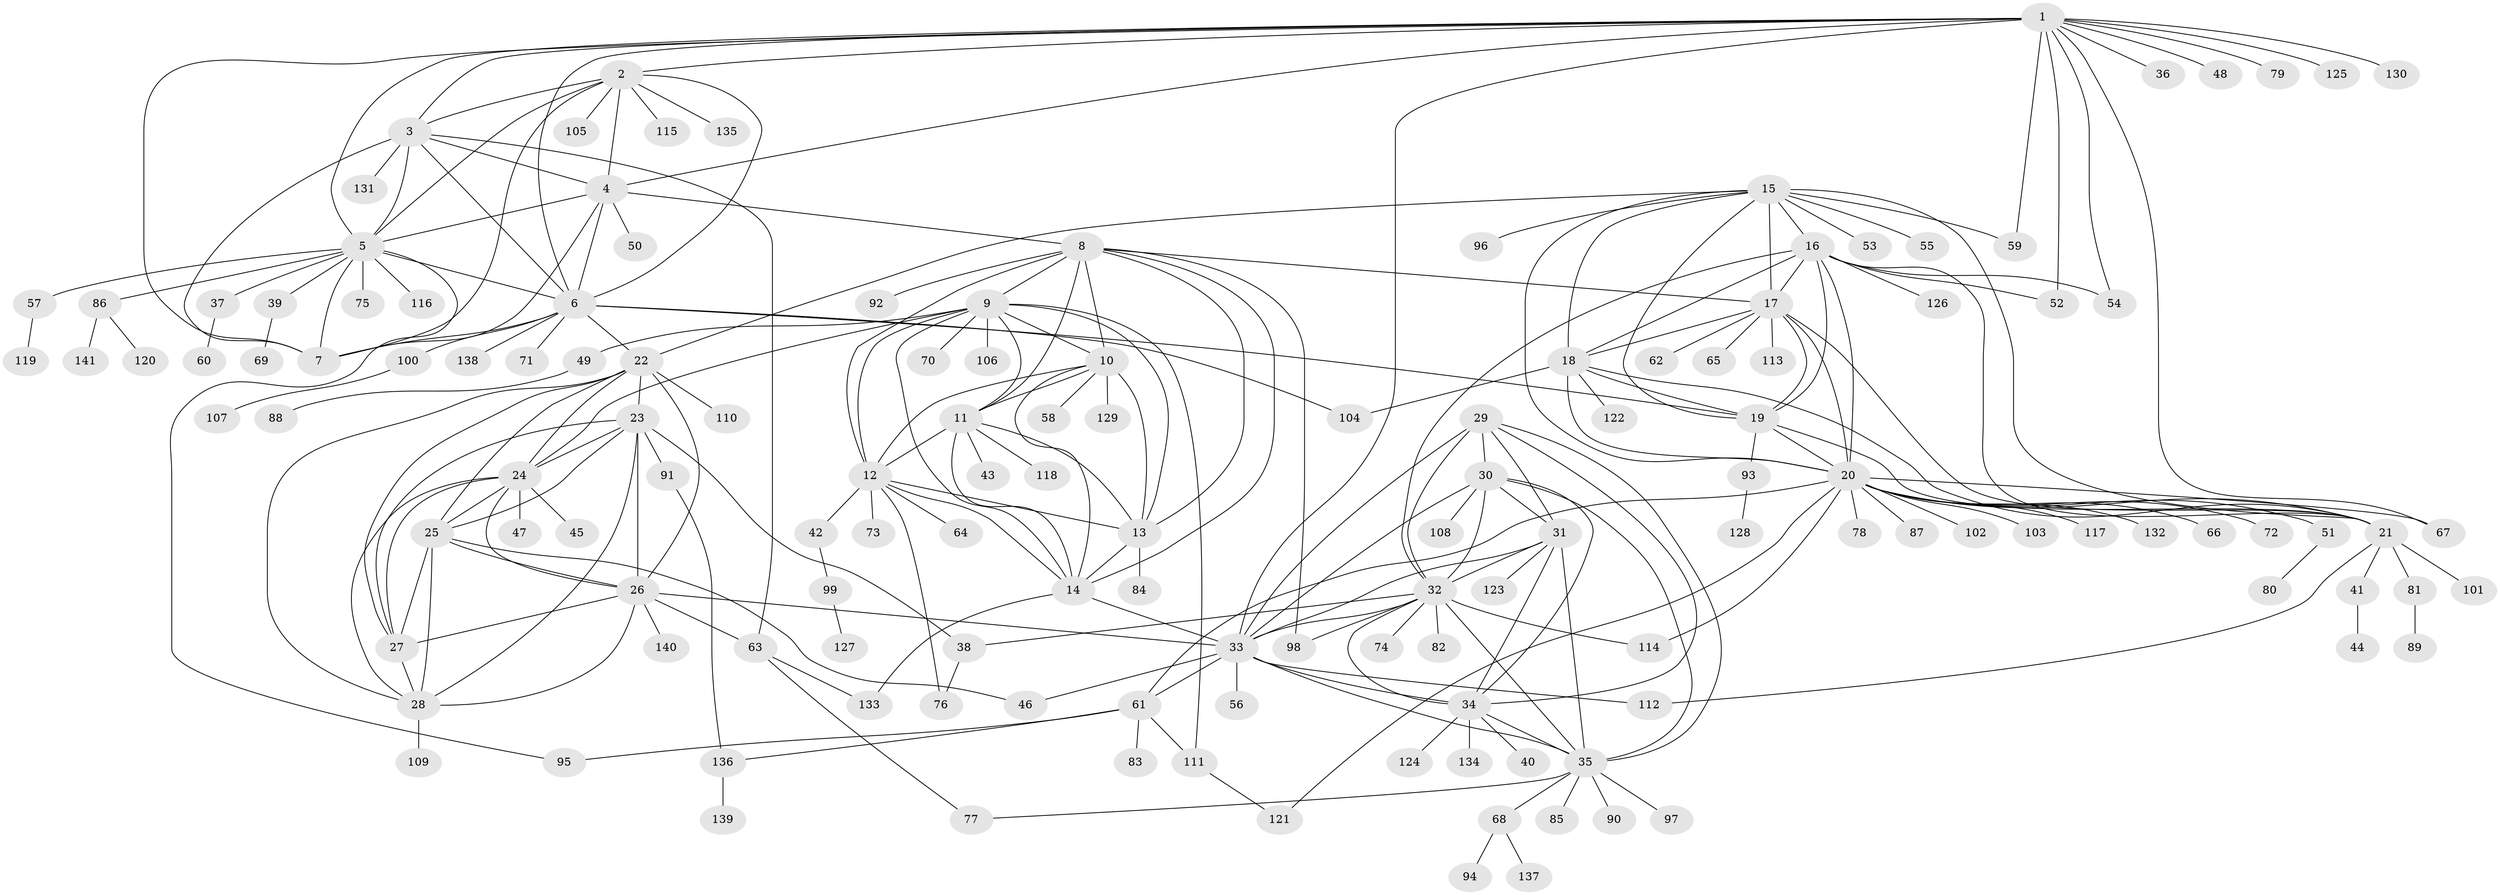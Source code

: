 // Generated by graph-tools (version 1.1) at 2025/54/03/09/25 04:54:37]
// undirected, 141 vertices, 240 edges
graph export_dot {
graph [start="1"]
  node [color=gray90,style=filled];
  1;
  2;
  3;
  4;
  5;
  6;
  7;
  8;
  9;
  10;
  11;
  12;
  13;
  14;
  15;
  16;
  17;
  18;
  19;
  20;
  21;
  22;
  23;
  24;
  25;
  26;
  27;
  28;
  29;
  30;
  31;
  32;
  33;
  34;
  35;
  36;
  37;
  38;
  39;
  40;
  41;
  42;
  43;
  44;
  45;
  46;
  47;
  48;
  49;
  50;
  51;
  52;
  53;
  54;
  55;
  56;
  57;
  58;
  59;
  60;
  61;
  62;
  63;
  64;
  65;
  66;
  67;
  68;
  69;
  70;
  71;
  72;
  73;
  74;
  75;
  76;
  77;
  78;
  79;
  80;
  81;
  82;
  83;
  84;
  85;
  86;
  87;
  88;
  89;
  90;
  91;
  92;
  93;
  94;
  95;
  96;
  97;
  98;
  99;
  100;
  101;
  102;
  103;
  104;
  105;
  106;
  107;
  108;
  109;
  110;
  111;
  112;
  113;
  114;
  115;
  116;
  117;
  118;
  119;
  120;
  121;
  122;
  123;
  124;
  125;
  126;
  127;
  128;
  129;
  130;
  131;
  132;
  133;
  134;
  135;
  136;
  137;
  138;
  139;
  140;
  141;
  1 -- 2;
  1 -- 3;
  1 -- 4;
  1 -- 5;
  1 -- 6;
  1 -- 7;
  1 -- 33;
  1 -- 36;
  1 -- 48;
  1 -- 52;
  1 -- 54;
  1 -- 59;
  1 -- 67;
  1 -- 79;
  1 -- 125;
  1 -- 130;
  2 -- 3;
  2 -- 4;
  2 -- 5;
  2 -- 6;
  2 -- 7;
  2 -- 105;
  2 -- 115;
  2 -- 135;
  3 -- 4;
  3 -- 5;
  3 -- 6;
  3 -- 7;
  3 -- 63;
  3 -- 131;
  4 -- 5;
  4 -- 6;
  4 -- 7;
  4 -- 8;
  4 -- 50;
  5 -- 6;
  5 -- 7;
  5 -- 37;
  5 -- 39;
  5 -- 57;
  5 -- 75;
  5 -- 86;
  5 -- 95;
  5 -- 116;
  6 -- 7;
  6 -- 19;
  6 -- 22;
  6 -- 71;
  6 -- 100;
  6 -- 104;
  6 -- 138;
  8 -- 9;
  8 -- 10;
  8 -- 11;
  8 -- 12;
  8 -- 13;
  8 -- 14;
  8 -- 17;
  8 -- 92;
  8 -- 98;
  9 -- 10;
  9 -- 11;
  9 -- 12;
  9 -- 13;
  9 -- 14;
  9 -- 24;
  9 -- 49;
  9 -- 70;
  9 -- 106;
  9 -- 111;
  10 -- 11;
  10 -- 12;
  10 -- 13;
  10 -- 14;
  10 -- 58;
  10 -- 129;
  11 -- 12;
  11 -- 13;
  11 -- 14;
  11 -- 43;
  11 -- 118;
  12 -- 13;
  12 -- 14;
  12 -- 42;
  12 -- 64;
  12 -- 73;
  12 -- 76;
  13 -- 14;
  13 -- 84;
  14 -- 33;
  14 -- 133;
  15 -- 16;
  15 -- 17;
  15 -- 18;
  15 -- 19;
  15 -- 20;
  15 -- 21;
  15 -- 22;
  15 -- 53;
  15 -- 55;
  15 -- 59;
  15 -- 96;
  16 -- 17;
  16 -- 18;
  16 -- 19;
  16 -- 20;
  16 -- 21;
  16 -- 32;
  16 -- 52;
  16 -- 54;
  16 -- 126;
  17 -- 18;
  17 -- 19;
  17 -- 20;
  17 -- 21;
  17 -- 62;
  17 -- 65;
  17 -- 113;
  18 -- 19;
  18 -- 20;
  18 -- 21;
  18 -- 104;
  18 -- 122;
  19 -- 20;
  19 -- 21;
  19 -- 93;
  20 -- 21;
  20 -- 51;
  20 -- 61;
  20 -- 66;
  20 -- 67;
  20 -- 72;
  20 -- 78;
  20 -- 87;
  20 -- 102;
  20 -- 103;
  20 -- 114;
  20 -- 117;
  20 -- 121;
  20 -- 132;
  21 -- 41;
  21 -- 81;
  21 -- 101;
  21 -- 112;
  22 -- 23;
  22 -- 24;
  22 -- 25;
  22 -- 26;
  22 -- 27;
  22 -- 28;
  22 -- 110;
  23 -- 24;
  23 -- 25;
  23 -- 26;
  23 -- 27;
  23 -- 28;
  23 -- 38;
  23 -- 91;
  24 -- 25;
  24 -- 26;
  24 -- 27;
  24 -- 28;
  24 -- 45;
  24 -- 47;
  25 -- 26;
  25 -- 27;
  25 -- 28;
  25 -- 46;
  26 -- 27;
  26 -- 28;
  26 -- 33;
  26 -- 63;
  26 -- 140;
  27 -- 28;
  28 -- 109;
  29 -- 30;
  29 -- 31;
  29 -- 32;
  29 -- 33;
  29 -- 34;
  29 -- 35;
  30 -- 31;
  30 -- 32;
  30 -- 33;
  30 -- 34;
  30 -- 35;
  30 -- 108;
  31 -- 32;
  31 -- 33;
  31 -- 34;
  31 -- 35;
  31 -- 123;
  32 -- 33;
  32 -- 34;
  32 -- 35;
  32 -- 38;
  32 -- 74;
  32 -- 82;
  32 -- 98;
  32 -- 114;
  33 -- 34;
  33 -- 35;
  33 -- 46;
  33 -- 56;
  33 -- 61;
  33 -- 112;
  34 -- 35;
  34 -- 40;
  34 -- 124;
  34 -- 134;
  35 -- 68;
  35 -- 77;
  35 -- 85;
  35 -- 90;
  35 -- 97;
  37 -- 60;
  38 -- 76;
  39 -- 69;
  41 -- 44;
  42 -- 99;
  49 -- 88;
  51 -- 80;
  57 -- 119;
  61 -- 83;
  61 -- 95;
  61 -- 111;
  61 -- 136;
  63 -- 77;
  63 -- 133;
  68 -- 94;
  68 -- 137;
  81 -- 89;
  86 -- 120;
  86 -- 141;
  91 -- 136;
  93 -- 128;
  99 -- 127;
  100 -- 107;
  111 -- 121;
  136 -- 139;
}
